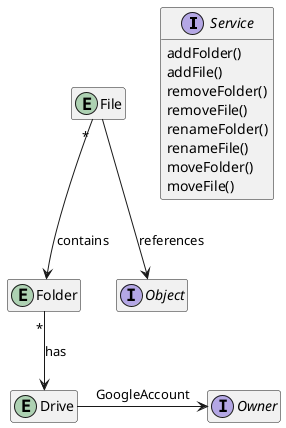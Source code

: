 @startuml Folders Domain
hide empty members

interface Service {
    addFolder()
    addFile()
    removeFolder()
    removeFile()
    renameFolder()
    renameFile()
    moveFolder()
    moveFile()
}

entity Drive
entity Folder
entity File

interface Owner
interface Object

Drive -> Owner: GoogleAccount
Folder "*" --> Drive : has
File "*" --> Folder : contains
File --> Object : references

@enduml